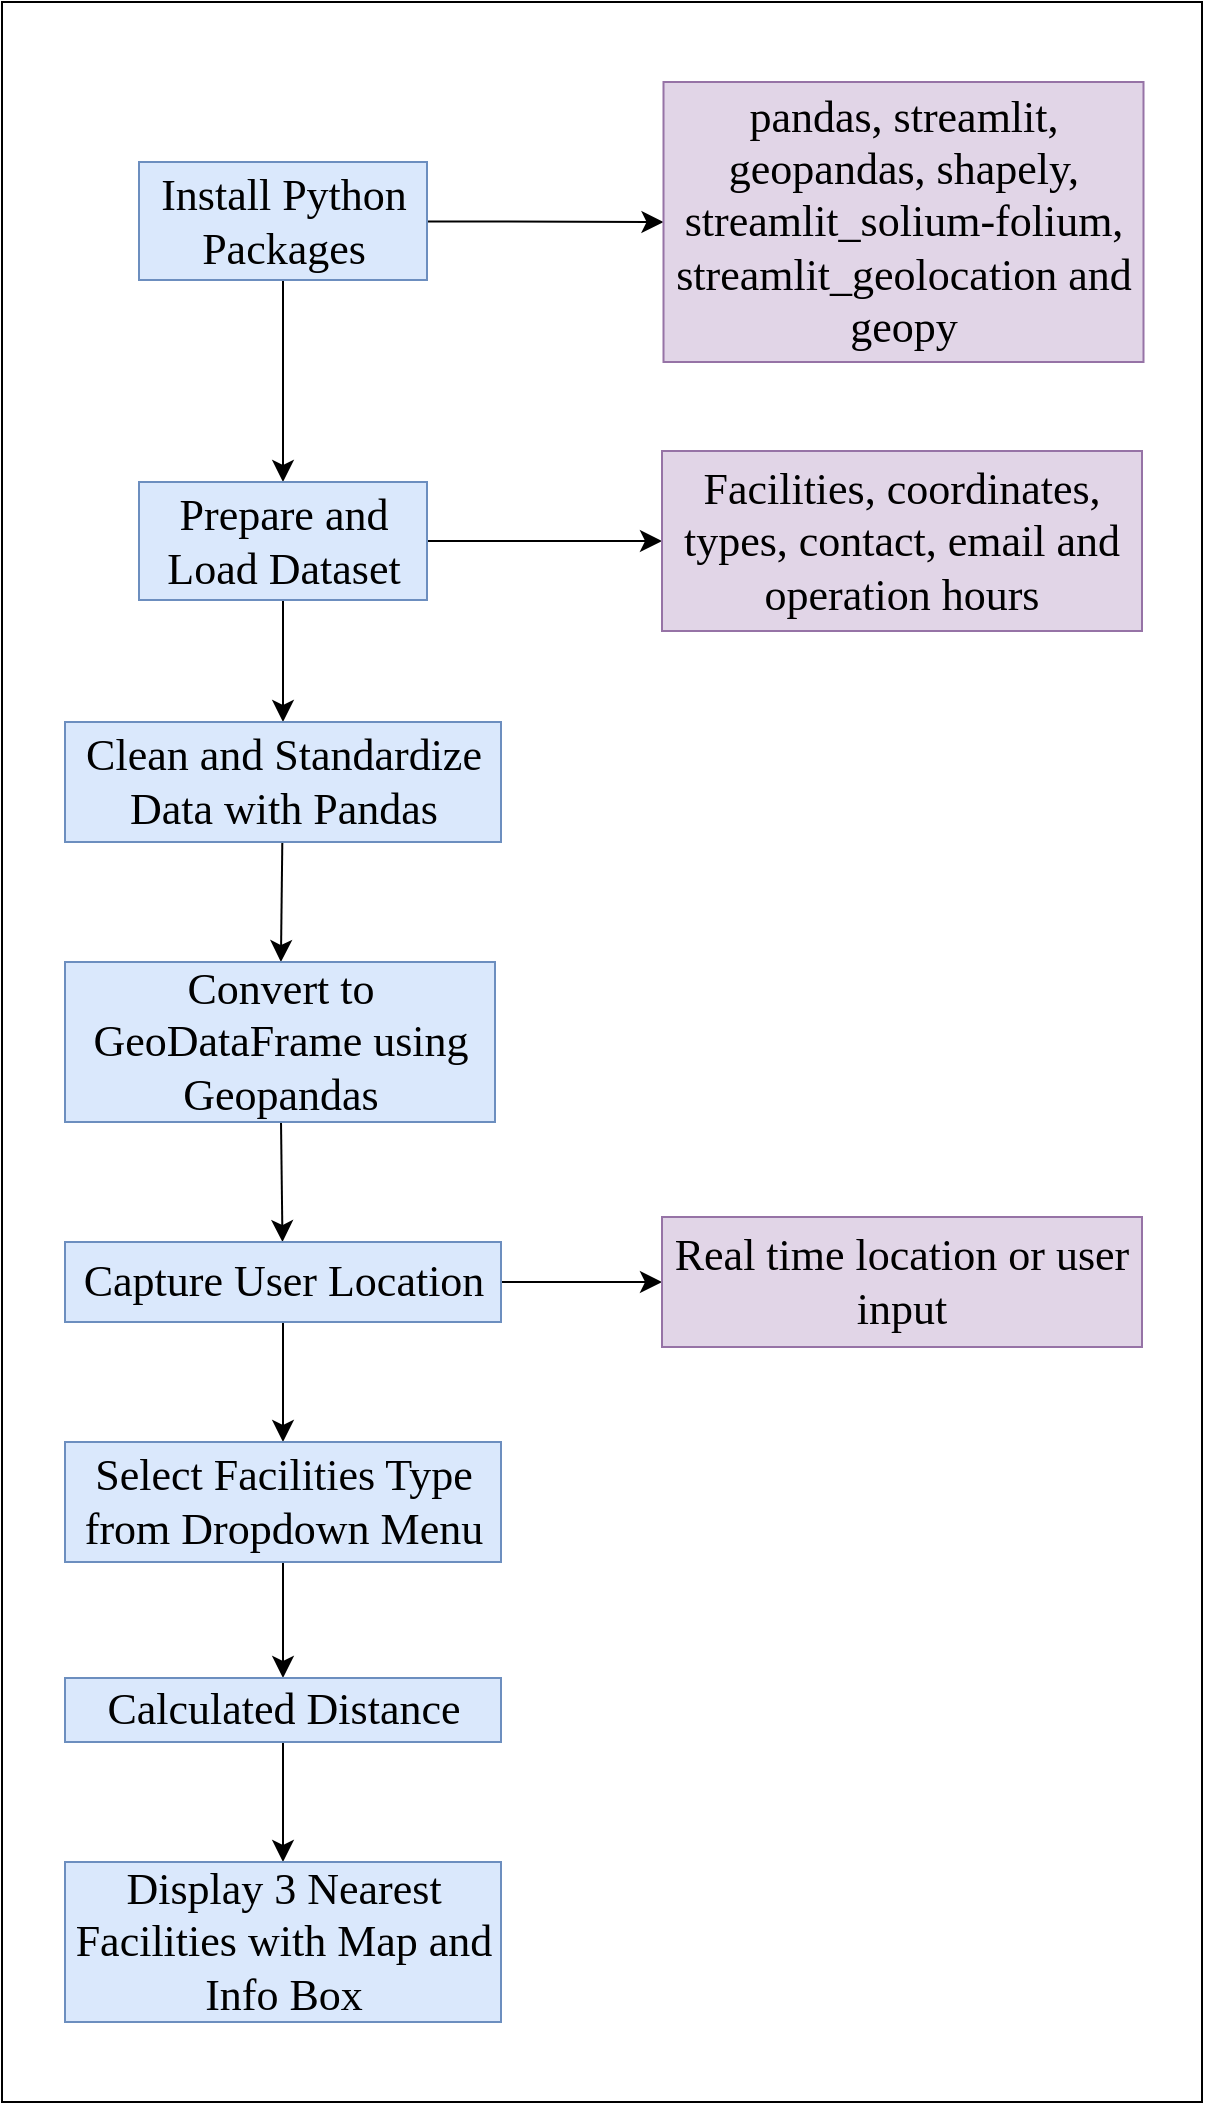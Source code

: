 <mxfile version="28.0.6">
  <diagram name="Page-1" id="3YgYHRVZM67JauAjjGaC">
    <mxGraphModel dx="1226" dy="681" grid="1" gridSize="10" guides="1" tooltips="1" connect="1" arrows="1" fold="1" page="1" pageScale="1" pageWidth="827" pageHeight="1169" math="0" shadow="0">
      <root>
        <mxCell id="0" />
        <mxCell id="1" parent="0" />
        <mxCell id="aDXTDNU3m0xOqQBFQjP9-17" value="" style="rounded=0;whiteSpace=wrap;html=1;fillColor=none;" vertex="1" parent="1">
          <mxGeometry x="220" y="10" width="600" height="1050" as="geometry" />
        </mxCell>
        <mxCell id="aDXTDNU3m0xOqQBFQjP9-14" value="" style="edgeStyle=none;curved=1;rounded=0;orthogonalLoop=1;jettySize=auto;html=1;fontSize=12;startSize=8;endSize=8;entryX=0;entryY=0.5;entryDx=0;entryDy=0;" edge="1" parent="1" source="aDXTDNU3m0xOqQBFQjP9-2" target="aDXTDNU3m0xOqQBFQjP9-10">
          <mxGeometry relative="1" as="geometry" />
        </mxCell>
        <mxCell id="aDXTDNU3m0xOqQBFQjP9-18" value="" style="edgeStyle=none;curved=1;rounded=0;orthogonalLoop=1;jettySize=auto;html=1;fontSize=12;startSize=8;endSize=8;" edge="1" parent="1" source="aDXTDNU3m0xOqQBFQjP9-2" target="aDXTDNU3m0xOqQBFQjP9-3">
          <mxGeometry relative="1" as="geometry" />
        </mxCell>
        <mxCell id="aDXTDNU3m0xOqQBFQjP9-2" value="&lt;p&gt;&lt;font style=&quot;font-size: 22px;&quot; face=&quot;Times New Roman&quot;&gt;Install Python Packages&lt;/font&gt;&lt;/p&gt;" style="rounded=0;whiteSpace=wrap;html=1;fillColor=#dae8fc;strokeColor=#6c8ebf;" vertex="1" parent="1">
          <mxGeometry x="288.5" y="90" width="144" height="59" as="geometry" />
        </mxCell>
        <mxCell id="aDXTDNU3m0xOqQBFQjP9-15" style="edgeStyle=none;curved=1;rounded=0;orthogonalLoop=1;jettySize=auto;html=1;exitX=1;exitY=0.5;exitDx=0;exitDy=0;entryX=0;entryY=0.5;entryDx=0;entryDy=0;fontSize=12;startSize=8;endSize=8;" edge="1" parent="1" source="aDXTDNU3m0xOqQBFQjP9-3" target="aDXTDNU3m0xOqQBFQjP9-11">
          <mxGeometry relative="1" as="geometry" />
        </mxCell>
        <mxCell id="aDXTDNU3m0xOqQBFQjP9-19" value="" style="edgeStyle=none;curved=1;rounded=0;orthogonalLoop=1;jettySize=auto;html=1;fontSize=12;startSize=8;endSize=8;" edge="1" parent="1" source="aDXTDNU3m0xOqQBFQjP9-3" target="aDXTDNU3m0xOqQBFQjP9-4">
          <mxGeometry relative="1" as="geometry" />
        </mxCell>
        <mxCell id="aDXTDNU3m0xOqQBFQjP9-3" value="&lt;p&gt;&lt;font style=&quot;font-size: 22px;&quot; face=&quot;Times New Roman&quot;&gt;Prepare and Load Dataset&lt;/font&gt;&lt;/p&gt;" style="rounded=0;whiteSpace=wrap;html=1;fillColor=#dae8fc;strokeColor=#6c8ebf;" vertex="1" parent="1">
          <mxGeometry x="288.5" y="250" width="144" height="59" as="geometry" />
        </mxCell>
        <mxCell id="aDXTDNU3m0xOqQBFQjP9-20" value="" style="edgeStyle=none;curved=1;rounded=0;orthogonalLoop=1;jettySize=auto;html=1;fontSize=12;startSize=8;endSize=8;" edge="1" parent="1" source="aDXTDNU3m0xOqQBFQjP9-4" target="aDXTDNU3m0xOqQBFQjP9-5">
          <mxGeometry relative="1" as="geometry" />
        </mxCell>
        <mxCell id="aDXTDNU3m0xOqQBFQjP9-4" value="&lt;p&gt;&lt;font style=&quot;font-size: 22px;&quot; face=&quot;Times New Roman&quot;&gt;Clean and Standardize Data with Pandas&lt;/font&gt;&lt;/p&gt;" style="rounded=0;whiteSpace=wrap;html=1;fillColor=#dae8fc;strokeColor=#6c8ebf;" vertex="1" parent="1">
          <mxGeometry x="251.5" y="370" width="218" height="60" as="geometry" />
        </mxCell>
        <mxCell id="aDXTDNU3m0xOqQBFQjP9-21" value="" style="edgeStyle=none;curved=1;rounded=0;orthogonalLoop=1;jettySize=auto;html=1;fontSize=12;startSize=8;endSize=8;" edge="1" parent="1" source="aDXTDNU3m0xOqQBFQjP9-5" target="aDXTDNU3m0xOqQBFQjP9-6">
          <mxGeometry relative="1" as="geometry" />
        </mxCell>
        <mxCell id="aDXTDNU3m0xOqQBFQjP9-5" value="&lt;p&gt;&lt;font style=&quot;font-size: 22px;&quot; face=&quot;Times New Roman&quot;&gt;Convert to GeoDataFrame using Geopandas&lt;/font&gt;&lt;/p&gt;" style="rounded=0;whiteSpace=wrap;html=1;fillColor=#dae8fc;strokeColor=#6c8ebf;" vertex="1" parent="1">
          <mxGeometry x="251.5" y="490" width="215" height="80" as="geometry" />
        </mxCell>
        <mxCell id="aDXTDNU3m0xOqQBFQjP9-16" style="edgeStyle=none;curved=1;rounded=0;orthogonalLoop=1;jettySize=auto;html=1;exitX=1;exitY=0.5;exitDx=0;exitDy=0;entryX=0;entryY=0.5;entryDx=0;entryDy=0;fontSize=12;startSize=8;endSize=8;" edge="1" parent="1" source="aDXTDNU3m0xOqQBFQjP9-6" target="aDXTDNU3m0xOqQBFQjP9-12">
          <mxGeometry relative="1" as="geometry" />
        </mxCell>
        <mxCell id="aDXTDNU3m0xOqQBFQjP9-22" value="" style="edgeStyle=none;curved=1;rounded=0;orthogonalLoop=1;jettySize=auto;html=1;fontSize=12;startSize=8;endSize=8;" edge="1" parent="1" source="aDXTDNU3m0xOqQBFQjP9-6" target="aDXTDNU3m0xOqQBFQjP9-7">
          <mxGeometry relative="1" as="geometry" />
        </mxCell>
        <mxCell id="aDXTDNU3m0xOqQBFQjP9-6" value="&lt;p&gt;&lt;font style=&quot;font-size: 22px;&quot; face=&quot;Times New Roman&quot;&gt;Capture User Location&lt;/font&gt;&lt;/p&gt;" style="rounded=0;whiteSpace=wrap;html=1;fillColor=#dae8fc;strokeColor=#6c8ebf;" vertex="1" parent="1">
          <mxGeometry x="251.5" y="630" width="218" height="40" as="geometry" />
        </mxCell>
        <mxCell id="aDXTDNU3m0xOqQBFQjP9-23" value="" style="edgeStyle=none;curved=1;rounded=0;orthogonalLoop=1;jettySize=auto;html=1;fontSize=12;startSize=8;endSize=8;entryX=0.5;entryY=0;entryDx=0;entryDy=0;" edge="1" parent="1" source="aDXTDNU3m0xOqQBFQjP9-7" target="aDXTDNU3m0xOqQBFQjP9-8">
          <mxGeometry relative="1" as="geometry" />
        </mxCell>
        <mxCell id="aDXTDNU3m0xOqQBFQjP9-7" value="&lt;p&gt;&lt;font style=&quot;font-size: 22px;&quot; face=&quot;Times New Roman&quot;&gt;Select Facilities Type from Dropdown Menu&lt;/font&gt;&lt;/p&gt;" style="rounded=0;whiteSpace=wrap;html=1;fillColor=#dae8fc;strokeColor=#6c8ebf;" vertex="1" parent="1">
          <mxGeometry x="251.5" y="730" width="218" height="60" as="geometry" />
        </mxCell>
        <mxCell id="aDXTDNU3m0xOqQBFQjP9-24" value="" style="edgeStyle=none;curved=1;rounded=0;orthogonalLoop=1;jettySize=auto;html=1;fontSize=12;startSize=8;endSize=8;" edge="1" parent="1" source="aDXTDNU3m0xOqQBFQjP9-8" target="aDXTDNU3m0xOqQBFQjP9-9">
          <mxGeometry relative="1" as="geometry" />
        </mxCell>
        <mxCell id="aDXTDNU3m0xOqQBFQjP9-8" value="&lt;p&gt;&lt;font style=&quot;font-size: 22px;&quot; face=&quot;Times New Roman&quot;&gt;Calculated Distance&lt;/font&gt;&lt;/p&gt;" style="rounded=0;whiteSpace=wrap;html=1;fillColor=#dae8fc;strokeColor=#6c8ebf;" vertex="1" parent="1">
          <mxGeometry x="251.5" y="848" width="218" height="32" as="geometry" />
        </mxCell>
        <mxCell id="aDXTDNU3m0xOqQBFQjP9-9" value="&lt;p&gt;&lt;font style=&quot;font-size: 22px;&quot; face=&quot;Times New Roman&quot;&gt;Display 3 Nearest Facilities with Map and Info Box&lt;/font&gt;&lt;/p&gt;" style="rounded=0;whiteSpace=wrap;html=1;fillColor=#dae8fc;strokeColor=#6c8ebf;" vertex="1" parent="1">
          <mxGeometry x="251.5" y="940" width="218" height="80" as="geometry" />
        </mxCell>
        <mxCell id="aDXTDNU3m0xOqQBFQjP9-10" value="&lt;font face=&quot;Times New Roman&quot;&gt;&lt;span style=&quot;font-size: 22px;&quot;&gt;pandas, streamlit, geopandas, shapely, streamlit_solium-folium, streamlit_geolocation and geopy&lt;/span&gt;&lt;/font&gt;" style="rounded=0;whiteSpace=wrap;html=1;fillColor=#e1d5e7;strokeColor=#9673a6;" vertex="1" parent="1">
          <mxGeometry x="550.75" y="50" width="240" height="140" as="geometry" />
        </mxCell>
        <mxCell id="aDXTDNU3m0xOqQBFQjP9-11" value="&lt;font face=&quot;Times New Roman&quot;&gt;&lt;span style=&quot;font-size: 22px;&quot;&gt;Facilities, coordinates, types, contact, email and operation hours&lt;/span&gt;&lt;/font&gt;" style="rounded=0;whiteSpace=wrap;html=1;fillColor=#e1d5e7;strokeColor=#9673a6;" vertex="1" parent="1">
          <mxGeometry x="550" y="234.5" width="240" height="90" as="geometry" />
        </mxCell>
        <mxCell id="aDXTDNU3m0xOqQBFQjP9-12" value="&lt;font face=&quot;Times New Roman&quot;&gt;&lt;span style=&quot;font-size: 22px;&quot;&gt;Real time location or user input&lt;/span&gt;&lt;/font&gt;" style="rounded=0;whiteSpace=wrap;html=1;fillColor=#e1d5e7;strokeColor=#9673a6;" vertex="1" parent="1">
          <mxGeometry x="550" y="617.5" width="240" height="65" as="geometry" />
        </mxCell>
      </root>
    </mxGraphModel>
  </diagram>
</mxfile>
